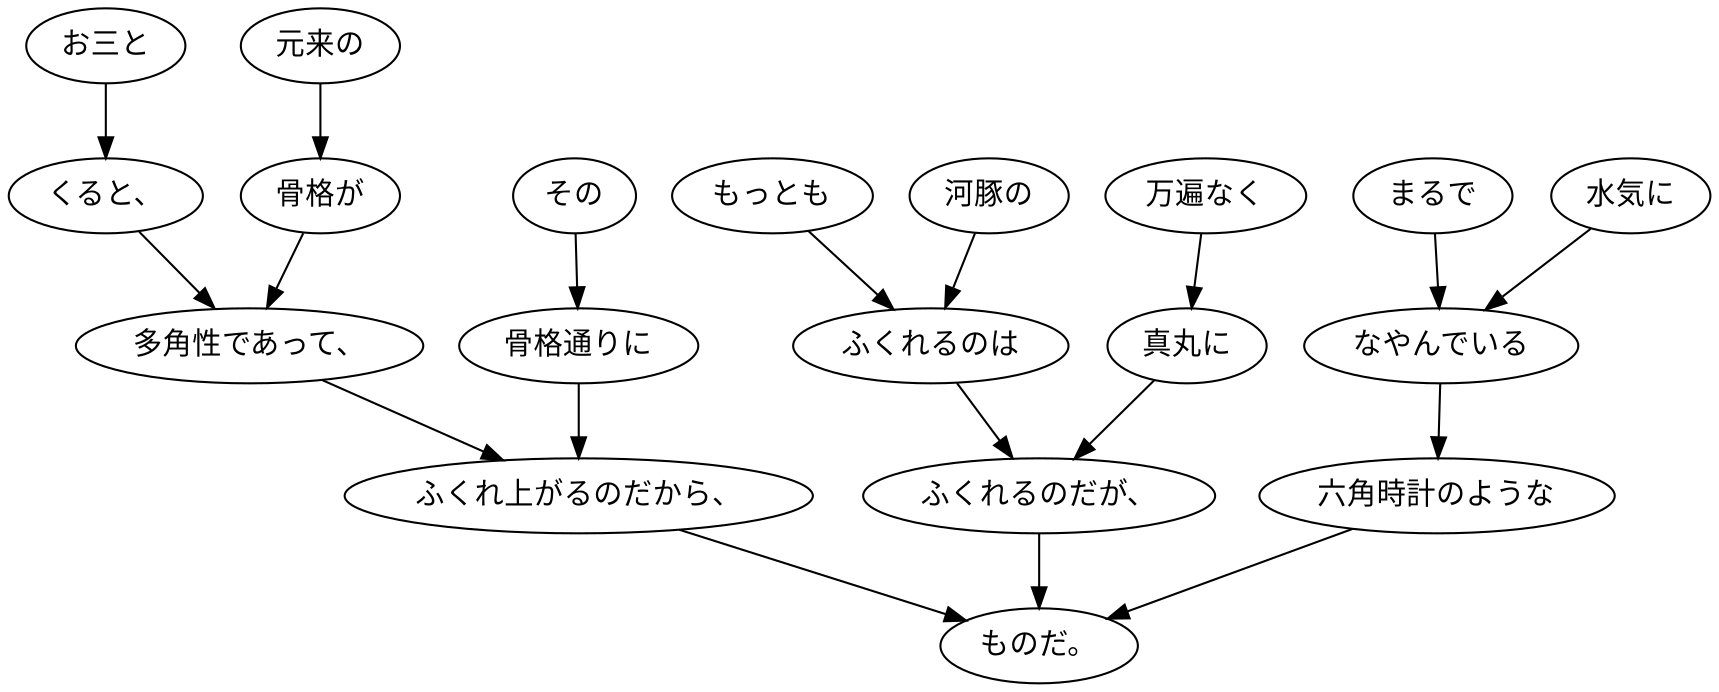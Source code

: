 digraph graph5672 {
	node0 [label="もっとも"];
	node1 [label="河豚の"];
	node2 [label="ふくれるのは"];
	node3 [label="万遍なく"];
	node4 [label="真丸に"];
	node5 [label="ふくれるのだが、"];
	node6 [label="お三と"];
	node7 [label="くると、"];
	node8 [label="元来の"];
	node9 [label="骨格が"];
	node10 [label="多角性であって、"];
	node11 [label="その"];
	node12 [label="骨格通りに"];
	node13 [label="ふくれ上がるのだから、"];
	node14 [label="まるで"];
	node15 [label="水気に"];
	node16 [label="なやんでいる"];
	node17 [label="六角時計のような"];
	node18 [label="ものだ。"];
	node0 -> node2;
	node1 -> node2;
	node2 -> node5;
	node3 -> node4;
	node4 -> node5;
	node5 -> node18;
	node6 -> node7;
	node7 -> node10;
	node8 -> node9;
	node9 -> node10;
	node10 -> node13;
	node11 -> node12;
	node12 -> node13;
	node13 -> node18;
	node14 -> node16;
	node15 -> node16;
	node16 -> node17;
	node17 -> node18;
}
